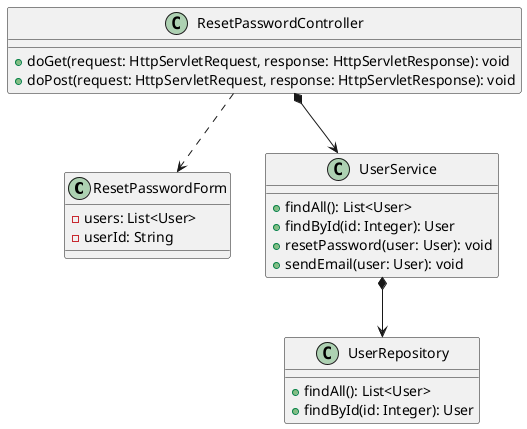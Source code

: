 @startuml
'https://plantuml.com/class-diagram

class ResetPasswordForm {
    - users: List<User>
    - userId: String
}

class ResetPasswordController {
    + doGet(request: HttpServletRequest, response: HttpServletResponse): void
    + doPost(request: HttpServletRequest, response: HttpServletResponse): void
}

class UserService {
    + findAll(): List<User>
    + findById(id: Integer): User
    + resetPassword(user: User): void
    + sendEmail(user: User): void
}

class UserRepository {
    + findAll(): List<User>
    + findById(id: Integer): User
}

ResetPasswordController ..> ResetPasswordForm
ResetPasswordController *--> UserService
UserService *--> UserRepository

@enduml